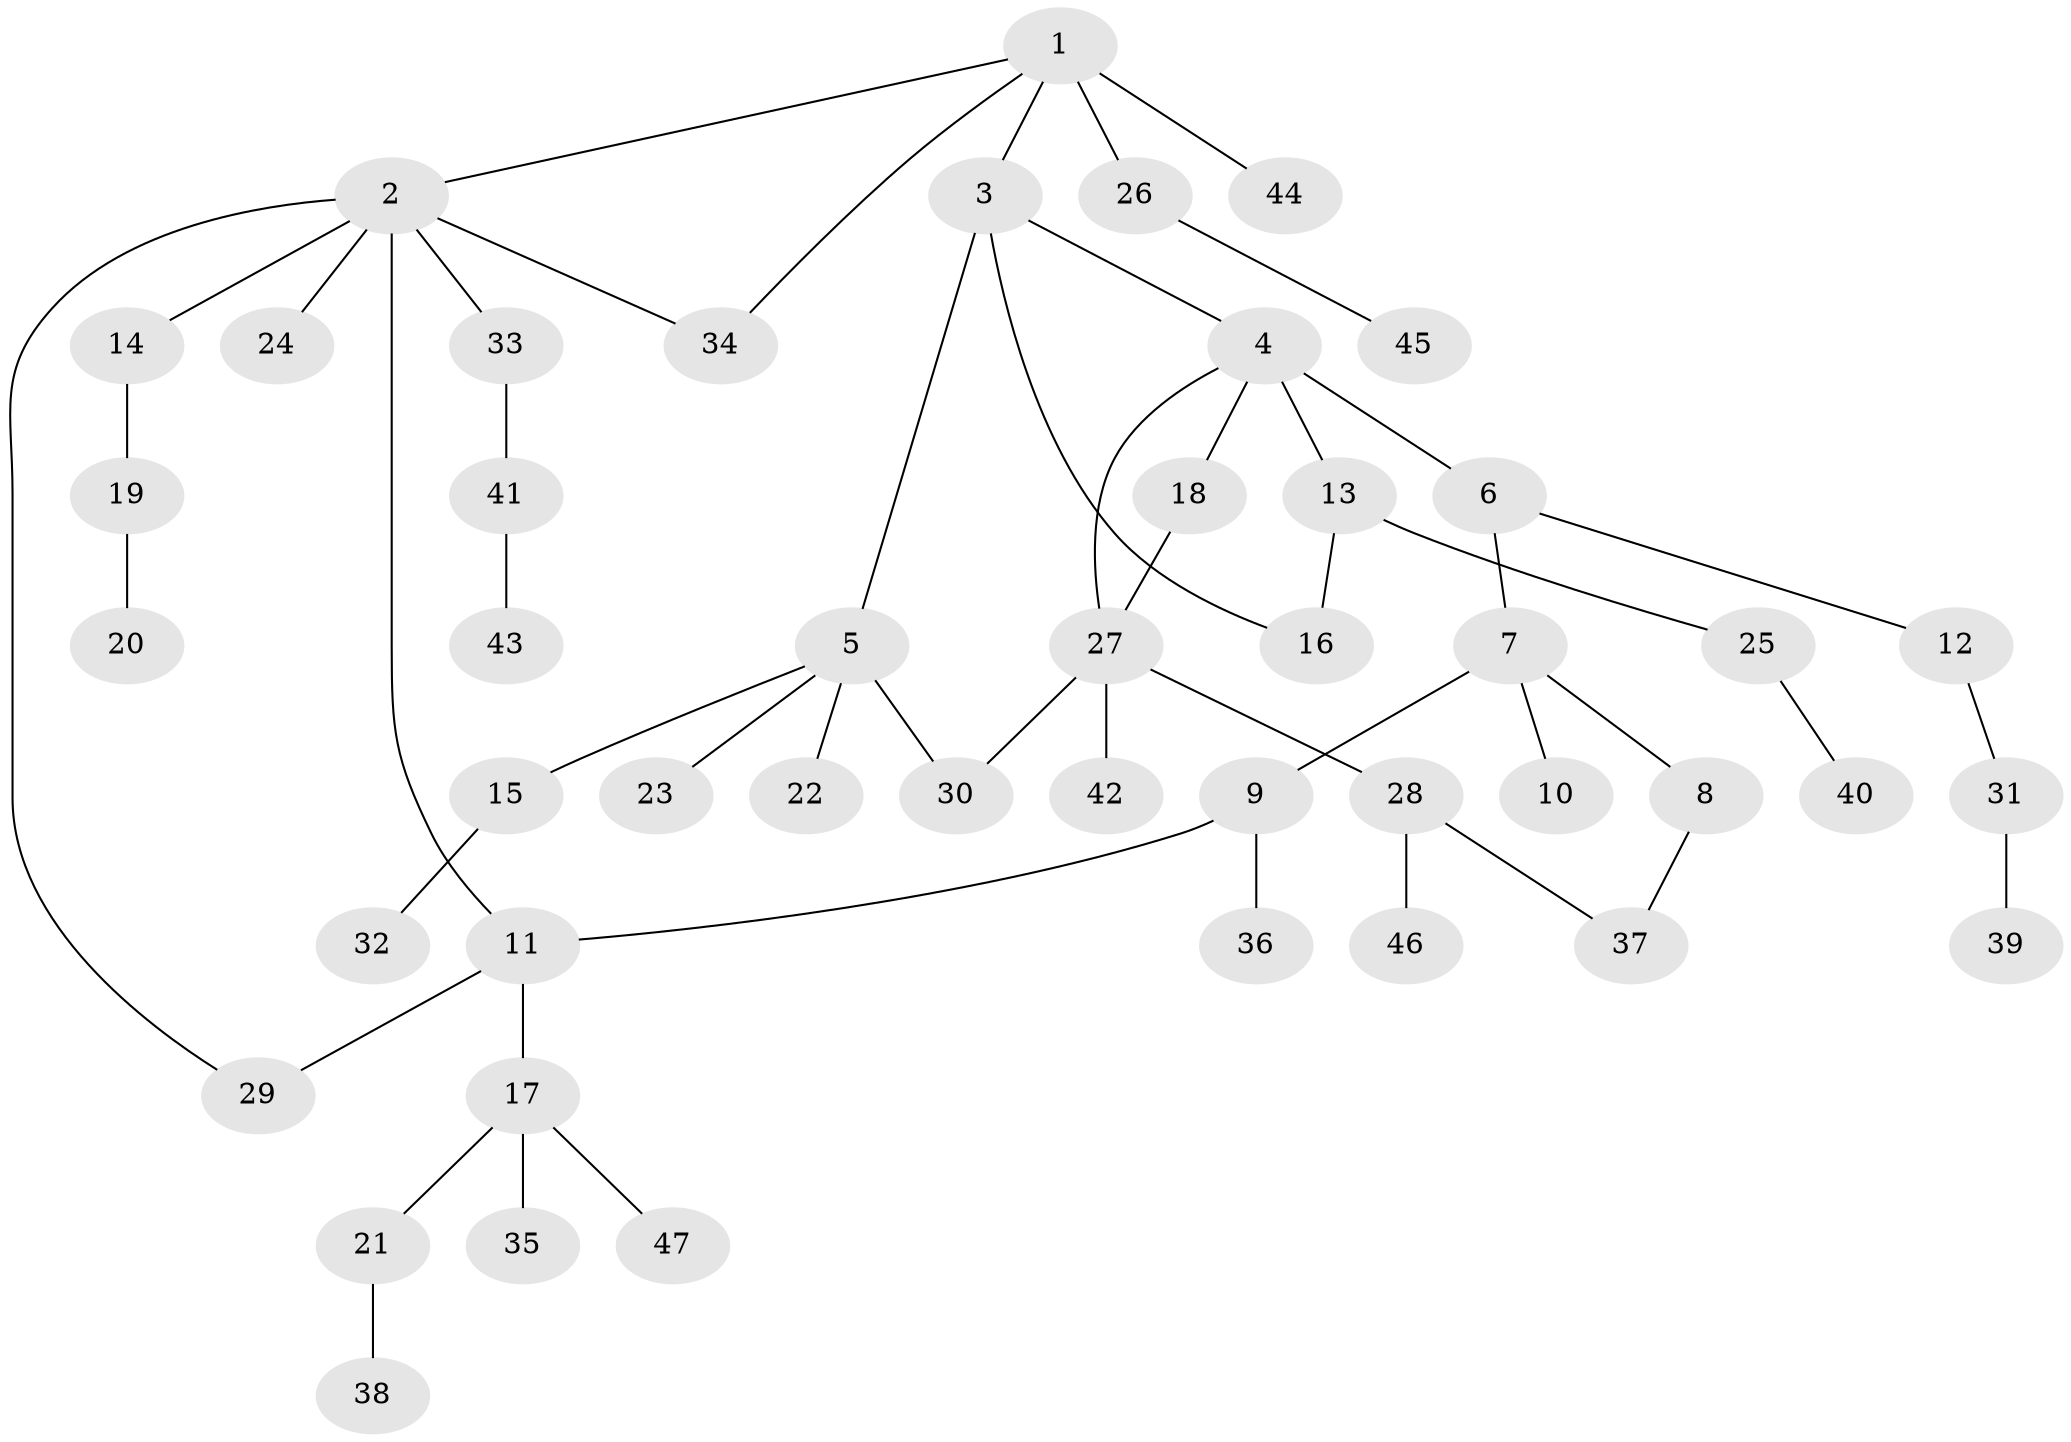 // original degree distribution, {7: 0.03260869565217391, 2: 0.34782608695652173, 5: 0.043478260869565216, 8: 0.010869565217391304, 3: 0.11956521739130435, 1: 0.41304347826086957, 4: 0.03260869565217391}
// Generated by graph-tools (version 1.1) at 2025/34/03/09/25 02:34:13]
// undirected, 47 vertices, 53 edges
graph export_dot {
graph [start="1"]
  node [color=gray90,style=filled];
  1;
  2;
  3;
  4;
  5;
  6;
  7;
  8;
  9;
  10;
  11;
  12;
  13;
  14;
  15;
  16;
  17;
  18;
  19;
  20;
  21;
  22;
  23;
  24;
  25;
  26;
  27;
  28;
  29;
  30;
  31;
  32;
  33;
  34;
  35;
  36;
  37;
  38;
  39;
  40;
  41;
  42;
  43;
  44;
  45;
  46;
  47;
  1 -- 2 [weight=1.0];
  1 -- 3 [weight=1.0];
  1 -- 26 [weight=2.0];
  1 -- 34 [weight=1.0];
  1 -- 44 [weight=1.0];
  2 -- 11 [weight=1.0];
  2 -- 14 [weight=1.0];
  2 -- 24 [weight=1.0];
  2 -- 29 [weight=1.0];
  2 -- 33 [weight=1.0];
  2 -- 34 [weight=1.0];
  3 -- 4 [weight=1.0];
  3 -- 5 [weight=1.0];
  3 -- 16 [weight=1.0];
  4 -- 6 [weight=3.0];
  4 -- 13 [weight=1.0];
  4 -- 18 [weight=1.0];
  4 -- 27 [weight=1.0];
  5 -- 15 [weight=1.0];
  5 -- 22 [weight=1.0];
  5 -- 23 [weight=1.0];
  5 -- 30 [weight=2.0];
  6 -- 7 [weight=1.0];
  6 -- 12 [weight=1.0];
  7 -- 8 [weight=1.0];
  7 -- 9 [weight=1.0];
  7 -- 10 [weight=1.0];
  8 -- 37 [weight=1.0];
  9 -- 11 [weight=1.0];
  9 -- 36 [weight=1.0];
  11 -- 17 [weight=1.0];
  11 -- 29 [weight=1.0];
  12 -- 31 [weight=1.0];
  13 -- 16 [weight=1.0];
  13 -- 25 [weight=1.0];
  14 -- 19 [weight=1.0];
  15 -- 32 [weight=1.0];
  17 -- 21 [weight=1.0];
  17 -- 35 [weight=1.0];
  17 -- 47 [weight=1.0];
  18 -- 27 [weight=1.0];
  19 -- 20 [weight=1.0];
  21 -- 38 [weight=1.0];
  25 -- 40 [weight=1.0];
  26 -- 45 [weight=1.0];
  27 -- 28 [weight=1.0];
  27 -- 30 [weight=1.0];
  27 -- 42 [weight=2.0];
  28 -- 37 [weight=1.0];
  28 -- 46 [weight=1.0];
  31 -- 39 [weight=1.0];
  33 -- 41 [weight=1.0];
  41 -- 43 [weight=1.0];
}
